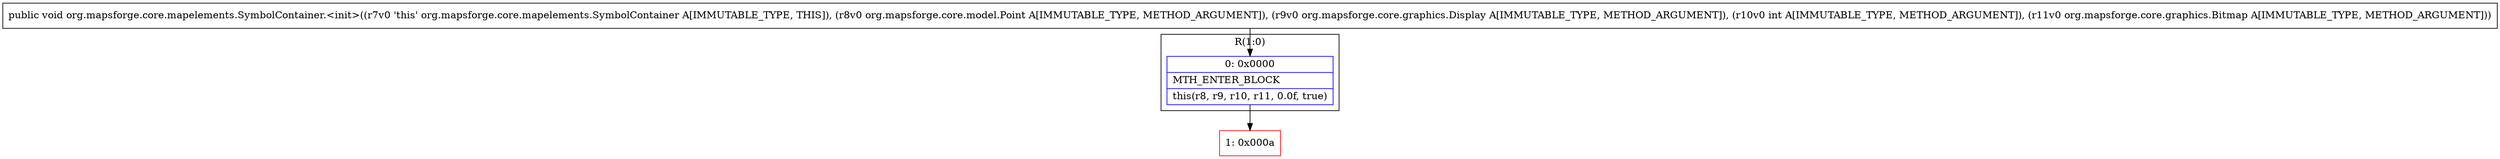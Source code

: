digraph "CFG fororg.mapsforge.core.mapelements.SymbolContainer.\<init\>(Lorg\/mapsforge\/core\/model\/Point;Lorg\/mapsforge\/core\/graphics\/Display;ILorg\/mapsforge\/core\/graphics\/Bitmap;)V" {
subgraph cluster_Region_1339138349 {
label = "R(1:0)";
node [shape=record,color=blue];
Node_0 [shape=record,label="{0\:\ 0x0000|MTH_ENTER_BLOCK\l|this(r8, r9, r10, r11, 0.0f, true)\l}"];
}
Node_1 [shape=record,color=red,label="{1\:\ 0x000a}"];
MethodNode[shape=record,label="{public void org.mapsforge.core.mapelements.SymbolContainer.\<init\>((r7v0 'this' org.mapsforge.core.mapelements.SymbolContainer A[IMMUTABLE_TYPE, THIS]), (r8v0 org.mapsforge.core.model.Point A[IMMUTABLE_TYPE, METHOD_ARGUMENT]), (r9v0 org.mapsforge.core.graphics.Display A[IMMUTABLE_TYPE, METHOD_ARGUMENT]), (r10v0 int A[IMMUTABLE_TYPE, METHOD_ARGUMENT]), (r11v0 org.mapsforge.core.graphics.Bitmap A[IMMUTABLE_TYPE, METHOD_ARGUMENT])) }"];
MethodNode -> Node_0;
Node_0 -> Node_1;
}

